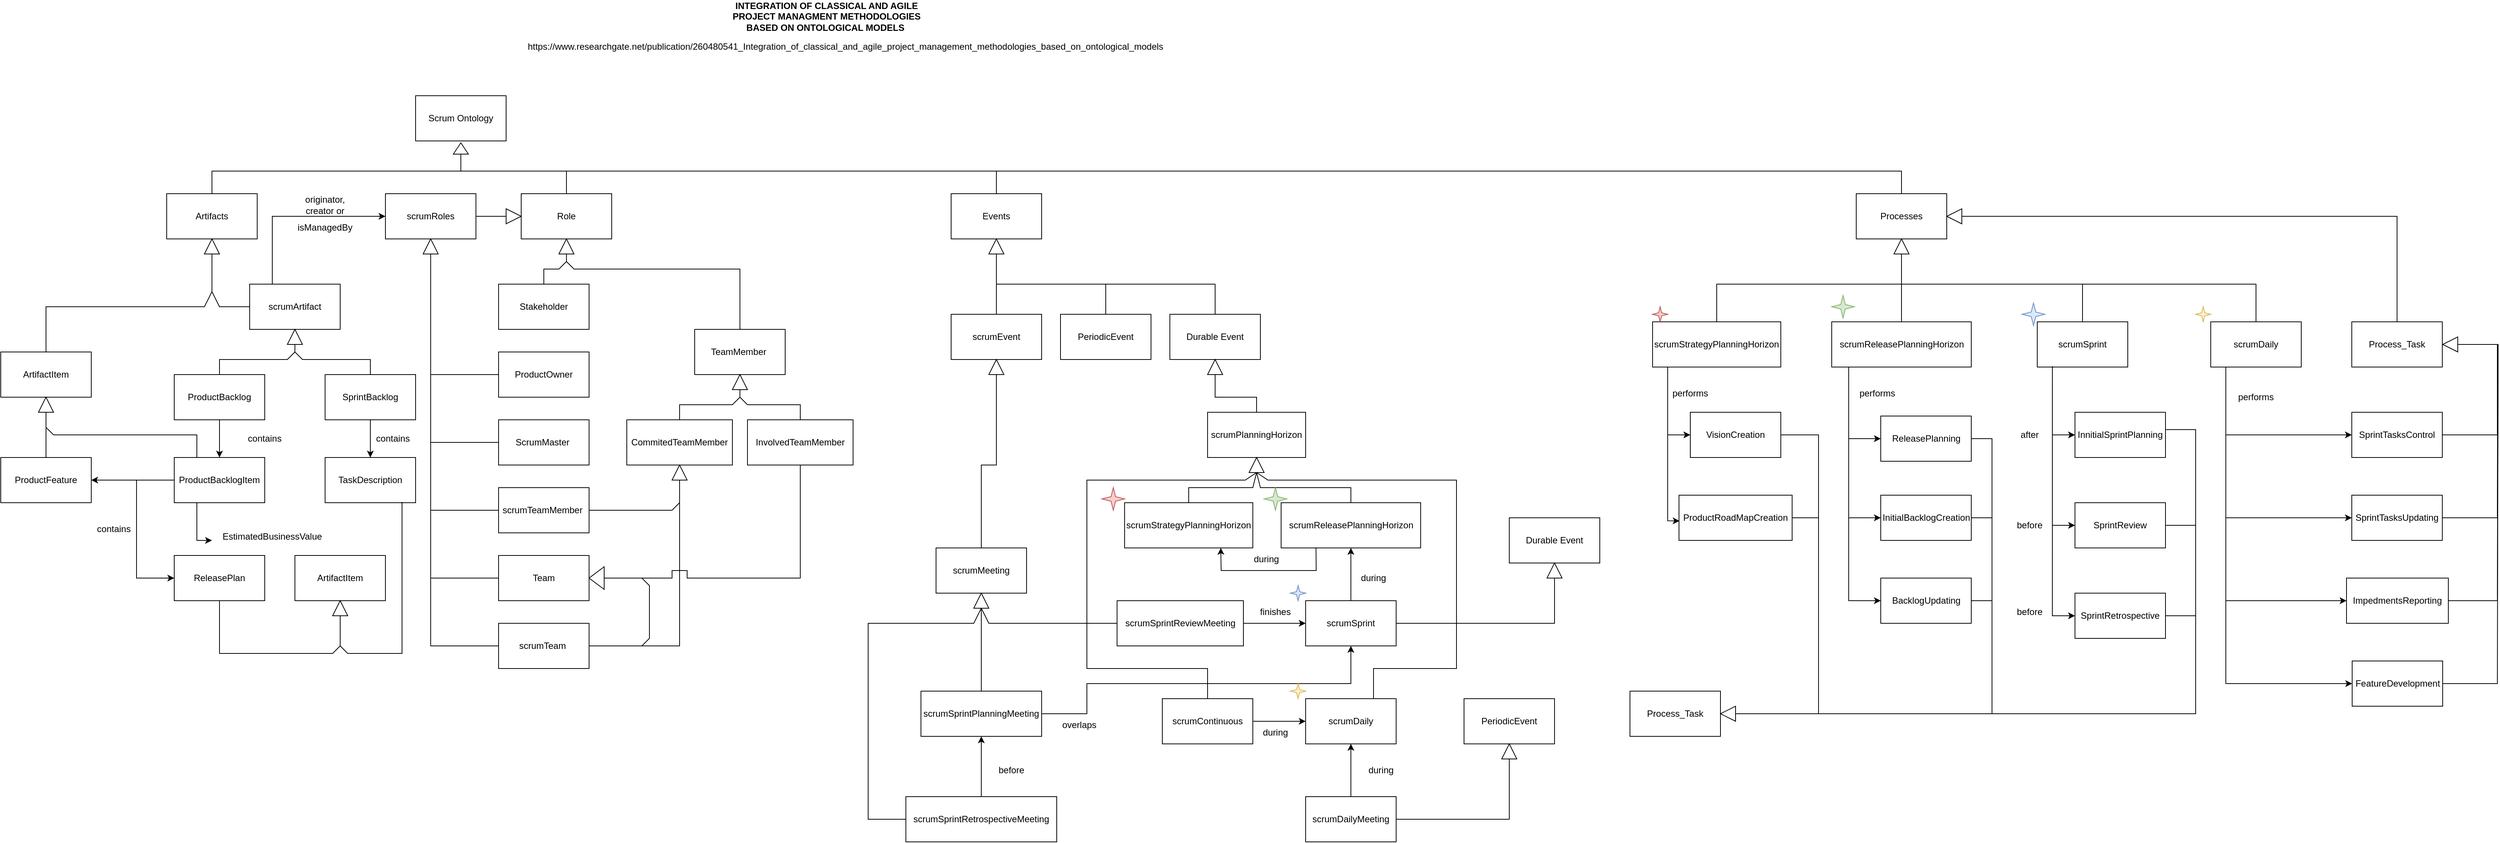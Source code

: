 <mxfile version="20.0.3" type="device"><diagram id="-vjm_-ptaBjn2m_u3rOh" name="Page-1"><mxGraphModel dx="2272" dy="839" grid="1" gridSize="10" guides="1" tooltips="1" connect="1" arrows="1" fold="1" page="1" pageScale="1" pageWidth="850" pageHeight="1100" math="0" shadow="0"><root><mxCell id="0"/><mxCell id="1" parent="0"/><mxCell id="bLFQ5dYjjZUMJDfQZdLg-1" value="Scrum Ontology" style="rounded=0;whiteSpace=wrap;html=1;" parent="1" vertex="1"><mxGeometry x="360" y="240" width="120" height="60" as="geometry"/></mxCell><mxCell id="bLFQ5dYjjZUMJDfQZdLg-2" value="Artifacts" style="rounded=0;whiteSpace=wrap;html=1;" parent="1" vertex="1"><mxGeometry x="30" y="370" width="120" height="60" as="geometry"/></mxCell><mxCell id="bLFQ5dYjjZUMJDfQZdLg-3" value="scrumRoles" style="rounded=0;whiteSpace=wrap;html=1;" parent="1" vertex="1"><mxGeometry x="320" y="370" width="120" height="60" as="geometry"/></mxCell><mxCell id="bLFQ5dYjjZUMJDfQZdLg-4" value="Events" style="rounded=0;whiteSpace=wrap;html=1;" parent="1" vertex="1"><mxGeometry x="1070" y="370" width="120" height="60" as="geometry"/></mxCell><mxCell id="bLFQ5dYjjZUMJDfQZdLg-5" value="Processes" style="rounded=0;whiteSpace=wrap;html=1;" parent="1" vertex="1"><mxGeometry x="2270" y="370" width="120" height="60" as="geometry"/></mxCell><mxCell id="bLFQ5dYjjZUMJDfQZdLg-7" value="" style="triangle;whiteSpace=wrap;html=1;rotation=-90;" parent="1" vertex="1"><mxGeometry x="412.5" y="300" width="15" height="20" as="geometry"/></mxCell><mxCell id="bLFQ5dYjjZUMJDfQZdLg-8" value="" style="endArrow=none;html=1;rounded=0;entryX=0;entryY=0.5;entryDx=0;entryDy=0;exitX=0.5;exitY=0;exitDx=0;exitDy=0;" parent="1" source="bLFQ5dYjjZUMJDfQZdLg-2" target="bLFQ5dYjjZUMJDfQZdLg-7" edge="1"><mxGeometry width="50" height="50" relative="1" as="geometry"><mxPoint x="300" y="370" as="sourcePoint"/><mxPoint x="350" y="320" as="targetPoint"/><Array as="points"><mxPoint x="90" y="340"/><mxPoint x="420" y="340"/></Array></mxGeometry></mxCell><mxCell id="bLFQ5dYjjZUMJDfQZdLg-10" value="" style="endArrow=none;html=1;rounded=0;entryX=0;entryY=0.5;entryDx=0;entryDy=0;exitX=0.5;exitY=0;exitDx=0;exitDy=0;" parent="1" source="bLFQ5dYjjZUMJDfQZdLg-4" target="bLFQ5dYjjZUMJDfQZdLg-7" edge="1"><mxGeometry width="50" height="50" relative="1" as="geometry"><mxPoint x="440" y="360" as="sourcePoint"/><mxPoint x="490" y="310" as="targetPoint"/><Array as="points"><mxPoint x="1130" y="340"/><mxPoint x="420" y="340"/></Array></mxGeometry></mxCell><mxCell id="bLFQ5dYjjZUMJDfQZdLg-11" value="" style="endArrow=none;html=1;rounded=0;entryX=0;entryY=0.5;entryDx=0;entryDy=0;exitX=0.5;exitY=0;exitDx=0;exitDy=0;" parent="1" source="bLFQ5dYjjZUMJDfQZdLg-5" target="bLFQ5dYjjZUMJDfQZdLg-7" edge="1"><mxGeometry width="50" height="50" relative="1" as="geometry"><mxPoint x="440" y="360" as="sourcePoint"/><mxPoint x="490" y="310" as="targetPoint"/><Array as="points"><mxPoint x="2330" y="340"/><mxPoint x="420" y="340"/></Array></mxGeometry></mxCell><mxCell id="bLFQ5dYjjZUMJDfQZdLg-12" value="scrumArtifact" style="rounded=0;whiteSpace=wrap;html=1;" parent="1" vertex="1"><mxGeometry x="140" y="490" width="120" height="60" as="geometry"/></mxCell><mxCell id="bLFQ5dYjjZUMJDfQZdLg-13" value="&lt;span class=&quot;ff7 ws9&quot;&gt;ProductBacklog&lt;/span&gt;" style="rounded=0;whiteSpace=wrap;html=1;" parent="1" vertex="1"><mxGeometry x="40" y="610" width="120" height="60" as="geometry"/></mxCell><mxCell id="bLFQ5dYjjZUMJDfQZdLg-14" value="SprintBacklog&lt;span class=&quot;ff2 lse ws2&quot;&gt;&lt;/span&gt;" style="rounded=0;whiteSpace=wrap;html=1;" parent="1" vertex="1"><mxGeometry x="240" y="610" width="120" height="60" as="geometry"/></mxCell><mxCell id="bLFQ5dYjjZUMJDfQZdLg-15" value="ProductBacklogItem&lt;span class=&quot;ff2 ls8 ws2&quot;&gt;&lt;/span&gt;" style="rounded=0;whiteSpace=wrap;html=1;" parent="1" vertex="1"><mxGeometry x="40" y="720" width="120" height="60" as="geometry"/></mxCell><mxCell id="bLFQ5dYjjZUMJDfQZdLg-16" value="&lt;span class=&quot;ff7 ws9&quot;&gt;ProductFeature&lt;/span&gt;&lt;span class=&quot;ls7&quot;&gt;&lt;/span&gt;" style="rounded=0;whiteSpace=wrap;html=1;" parent="1" vertex="1"><mxGeometry x="-190" y="720" width="120" height="60" as="geometry"/></mxCell><mxCell id="bLFQ5dYjjZUMJDfQZdLg-17" value="" style="endArrow=classic;html=1;rounded=0;exitX=0;exitY=0.5;exitDx=0;exitDy=0;entryX=1;entryY=0.5;entryDx=0;entryDy=0;" parent="1" source="bLFQ5dYjjZUMJDfQZdLg-15" target="bLFQ5dYjjZUMJDfQZdLg-16" edge="1"><mxGeometry width="50" height="50" relative="1" as="geometry"><mxPoint x="-10" y="650" as="sourcePoint"/><mxPoint x="40" y="600" as="targetPoint"/></mxGeometry></mxCell><mxCell id="dLwfsLU-JQgIKBtejf_8-1" value="&lt;span class=&quot;ff7 ls2 ws9&quot;&gt;EstimatedBusinessValue&lt;/span&gt;" style="text;html=1;strokeColor=none;fillColor=none;align=center;verticalAlign=middle;whiteSpace=wrap;rounded=0;" parent="1" vertex="1"><mxGeometry x="140" y="810" width="60" height="30" as="geometry"/></mxCell><mxCell id="dLwfsLU-JQgIKBtejf_8-2" value="" style="endArrow=classic;html=1;rounded=0;exitX=0.25;exitY=1;exitDx=0;exitDy=0;" parent="1" source="bLFQ5dYjjZUMJDfQZdLg-15" edge="1"><mxGeometry width="50" height="50" relative="1" as="geometry"><mxPoint x="-50" y="660" as="sourcePoint"/><mxPoint x="90" y="830" as="targetPoint"/><Array as="points"><mxPoint x="70" y="830"/></Array></mxGeometry></mxCell><mxCell id="dLwfsLU-JQgIKBtejf_8-3" value="&lt;span class=&quot;ls2 ws2&quot;&gt;ReleasePlan&lt;/span&gt;" style="rounded=0;whiteSpace=wrap;html=1;" parent="1" vertex="1"><mxGeometry x="40" y="850" width="120" height="60" as="geometry"/></mxCell><mxCell id="dLwfsLU-JQgIKBtejf_8-4" value="" style="endArrow=classic;html=1;rounded=0;entryX=0;entryY=0.5;entryDx=0;entryDy=0;exitX=0;exitY=0.5;exitDx=0;exitDy=0;" parent="1" source="bLFQ5dYjjZUMJDfQZdLg-15" target="dLwfsLU-JQgIKBtejf_8-3" edge="1"><mxGeometry width="50" height="50" relative="1" as="geometry"><mxPoint x="20" y="680" as="sourcePoint"/><mxPoint x="70" y="630" as="targetPoint"/><Array as="points"><mxPoint x="20" y="750"/><mxPoint x="-10" y="750"/><mxPoint x="-10" y="780"/><mxPoint x="-10" y="810"/><mxPoint x="-10" y="880"/></Array></mxGeometry></mxCell><mxCell id="dLwfsLU-JQgIKBtejf_8-5" value="contains" style="text;html=1;strokeColor=none;fillColor=none;align=center;verticalAlign=middle;whiteSpace=wrap;rounded=0;" parent="1" vertex="1"><mxGeometry x="-70" y="800" width="60" height="30" as="geometry"/></mxCell><mxCell id="dLwfsLU-JQgIKBtejf_8-6" value="&lt;span class=&quot;ff7 ws9&quot;&gt;TaskDescription&lt;/span&gt;" style="rounded=0;whiteSpace=wrap;html=1;" parent="1" vertex="1"><mxGeometry x="240" y="720" width="120" height="60" as="geometry"/></mxCell><mxCell id="dLwfsLU-JQgIKBtejf_8-7" value="" style="endArrow=classic;html=1;rounded=0;entryX=0.5;entryY=0;entryDx=0;entryDy=0;exitX=0.5;exitY=1;exitDx=0;exitDy=0;" parent="1" source="bLFQ5dYjjZUMJDfQZdLg-14" target="dLwfsLU-JQgIKBtejf_8-6" edge="1"><mxGeometry width="50" height="50" relative="1" as="geometry"><mxPoint x="20" y="690" as="sourcePoint"/><mxPoint x="70" y="640" as="targetPoint"/></mxGeometry></mxCell><mxCell id="dLwfsLU-JQgIKBtejf_8-8" value="contains" style="text;html=1;strokeColor=none;fillColor=none;align=center;verticalAlign=middle;whiteSpace=wrap;rounded=0;" parent="1" vertex="1"><mxGeometry x="300" y="680" width="60" height="30" as="geometry"/></mxCell><mxCell id="dLwfsLU-JQgIKBtejf_8-9" value="" style="endArrow=classic;html=1;rounded=0;entryX=0;entryY=0.5;entryDx=0;entryDy=0;exitX=0.25;exitY=0;exitDx=0;exitDy=0;" parent="1" source="bLFQ5dYjjZUMJDfQZdLg-12" target="bLFQ5dYjjZUMJDfQZdLg-3" edge="1"><mxGeometry width="50" height="50" relative="1" as="geometry"><mxPoint x="170" y="620" as="sourcePoint"/><mxPoint x="220" y="570" as="targetPoint"/><Array as="points"><mxPoint x="170" y="400"/></Array></mxGeometry></mxCell><mxCell id="dLwfsLU-JQgIKBtejf_8-10" value="originator, creator or" style="text;html=1;strokeColor=none;fillColor=none;align=center;verticalAlign=middle;whiteSpace=wrap;rounded=0;" parent="1" vertex="1"><mxGeometry x="210" y="370" width="60" height="30" as="geometry"/></mxCell><mxCell id="dLwfsLU-JQgIKBtejf_8-11" value="isManagedBy" style="text;html=1;strokeColor=none;fillColor=none;align=center;verticalAlign=middle;whiteSpace=wrap;rounded=0;" parent="1" vertex="1"><mxGeometry x="210" y="400" width="60" height="30" as="geometry"/></mxCell><mxCell id="dLwfsLU-JQgIKBtejf_8-13" value="" style="triangle;whiteSpace=wrap;html=1;rotation=-90;" parent="1" vertex="1"><mxGeometry x="80" y="430" width="20" height="20" as="geometry"/></mxCell><mxCell id="dLwfsLU-JQgIKBtejf_8-14" value="" style="endArrow=none;html=1;rounded=0;entryX=0;entryY=0.5;entryDx=0;entryDy=0;exitX=0;exitY=0.5;exitDx=0;exitDy=0;" parent="1" source="bLFQ5dYjjZUMJDfQZdLg-12" target="dLwfsLU-JQgIKBtejf_8-13" edge="1"><mxGeometry width="50" height="50" relative="1" as="geometry"><mxPoint x="170" y="620" as="sourcePoint"/><mxPoint x="220" y="570" as="targetPoint"/><Array as="points"><mxPoint x="100" y="520"/><mxPoint x="90" y="500"/></Array></mxGeometry></mxCell><mxCell id="dLwfsLU-JQgIKBtejf_8-15" value="" style="triangle;whiteSpace=wrap;html=1;rotation=-90;" parent="1" vertex="1"><mxGeometry x="190" y="550" width="20" height="20" as="geometry"/></mxCell><mxCell id="dLwfsLU-JQgIKBtejf_8-19" value="" style="endArrow=none;html=1;rounded=0;entryX=0;entryY=0.5;entryDx=0;entryDy=0;exitX=0.5;exitY=0;exitDx=0;exitDy=0;" parent="1" source="bLFQ5dYjjZUMJDfQZdLg-13" target="dLwfsLU-JQgIKBtejf_8-15" edge="1"><mxGeometry width="50" height="50" relative="1" as="geometry"><mxPoint x="170" y="620" as="sourcePoint"/><mxPoint x="220" y="570" as="targetPoint"/><Array as="points"><mxPoint x="100" y="590"/><mxPoint x="190" y="590"/><mxPoint x="200" y="580"/></Array></mxGeometry></mxCell><mxCell id="dLwfsLU-JQgIKBtejf_8-20" value="" style="endArrow=none;html=1;rounded=0;entryX=0;entryY=0.5;entryDx=0;entryDy=0;exitX=0.5;exitY=0;exitDx=0;exitDy=0;" parent="1" source="bLFQ5dYjjZUMJDfQZdLg-14" target="dLwfsLU-JQgIKBtejf_8-15" edge="1"><mxGeometry width="50" height="50" relative="1" as="geometry"><mxPoint x="170" y="620" as="sourcePoint"/><mxPoint x="220" y="570" as="targetPoint"/><Array as="points"><mxPoint x="300" y="590"/><mxPoint x="210" y="590"/><mxPoint x="200" y="580"/></Array></mxGeometry></mxCell><mxCell id="dLwfsLU-JQgIKBtejf_8-21" value="contains" style="text;html=1;strokeColor=none;fillColor=none;align=center;verticalAlign=middle;whiteSpace=wrap;rounded=0;" parent="1" vertex="1"><mxGeometry x="130" y="680" width="60" height="30" as="geometry"/></mxCell><mxCell id="dLwfsLU-JQgIKBtejf_8-22" value="" style="endArrow=classic;html=1;rounded=0;exitX=0.5;exitY=1;exitDx=0;exitDy=0;entryX=0.5;entryY=0;entryDx=0;entryDy=0;" parent="1" source="bLFQ5dYjjZUMJDfQZdLg-13" target="bLFQ5dYjjZUMJDfQZdLg-15" edge="1"><mxGeometry width="50" height="50" relative="1" as="geometry"><mxPoint x="170" y="750" as="sourcePoint"/><mxPoint x="220" y="700" as="targetPoint"/></mxGeometry></mxCell><mxCell id="dLwfsLU-JQgIKBtejf_8-23" value="&lt;span class=&quot;ff7 ws9&quot;&gt;S&lt;span class=&quot;_ _1&quot;&gt;&lt;/span&gt;takeholder&lt;/span&gt;&lt;span class=&quot;ls7&quot;&gt;&lt;/span&gt;" style="rounded=0;whiteSpace=wrap;html=1;" parent="1" vertex="1"><mxGeometry x="470" y="490" width="120" height="60" as="geometry"/></mxCell><mxCell id="dLwfsLU-JQgIKBtejf_8-24" value="ProductOwner" style="rounded=0;whiteSpace=wrap;html=1;" parent="1" vertex="1"><mxGeometry x="470" y="580" width="120" height="60" as="geometry"/></mxCell><mxCell id="dLwfsLU-JQgIKBtejf_8-25" value="ScrumMaster&amp;nbsp;" style="rounded=0;whiteSpace=wrap;html=1;" parent="1" vertex="1"><mxGeometry x="470" y="670" width="120" height="60" as="geometry"/></mxCell><mxCell id="dLwfsLU-JQgIKBtejf_8-26" value="scrumTeamMember&amp;nbsp;" style="rounded=0;whiteSpace=wrap;html=1;" parent="1" vertex="1"><mxGeometry x="470" y="760" width="120" height="60" as="geometry"/></mxCell><mxCell id="dLwfsLU-JQgIKBtejf_8-27" value="Team" style="rounded=0;whiteSpace=wrap;html=1;" parent="1" vertex="1"><mxGeometry x="470" y="850" width="120" height="60" as="geometry"/></mxCell><mxCell id="dLwfsLU-JQgIKBtejf_8-28" value="" style="triangle;whiteSpace=wrap;html=1;rotation=-90;" parent="1" vertex="1"><mxGeometry x="370" y="430" width="20" height="20" as="geometry"/></mxCell><mxCell id="dLwfsLU-JQgIKBtejf_8-30" value="" style="endArrow=none;html=1;rounded=0;entryX=0;entryY=0.5;entryDx=0;entryDy=0;exitX=0;exitY=0.5;exitDx=0;exitDy=0;" parent="1" source="dLwfsLU-JQgIKBtejf_8-24" target="dLwfsLU-JQgIKBtejf_8-28" edge="1"><mxGeometry width="50" height="50" relative="1" as="geometry"><mxPoint x="290" y="670" as="sourcePoint"/><mxPoint x="340" y="620" as="targetPoint"/><Array as="points"><mxPoint x="380" y="610"/></Array></mxGeometry></mxCell><mxCell id="dLwfsLU-JQgIKBtejf_8-31" value="" style="endArrow=none;html=1;rounded=0;exitX=0;exitY=0.5;exitDx=0;exitDy=0;" parent="1" source="dLwfsLU-JQgIKBtejf_8-25" edge="1"><mxGeometry width="50" height="50" relative="1" as="geometry"><mxPoint x="290" y="670" as="sourcePoint"/><mxPoint x="380" y="450" as="targetPoint"/><Array as="points"><mxPoint x="380" y="700"/></Array></mxGeometry></mxCell><mxCell id="dLwfsLU-JQgIKBtejf_8-32" value="" style="endArrow=none;html=1;rounded=0;entryX=0;entryY=0.5;entryDx=0;entryDy=0;exitX=0;exitY=0.5;exitDx=0;exitDy=0;" parent="1" source="dLwfsLU-JQgIKBtejf_8-26" target="dLwfsLU-JQgIKBtejf_8-28" edge="1"><mxGeometry width="50" height="50" relative="1" as="geometry"><mxPoint x="400" y="670" as="sourcePoint"/><mxPoint x="400" y="520" as="targetPoint"/><Array as="points"><mxPoint x="380" y="790"/></Array></mxGeometry></mxCell><mxCell id="dLwfsLU-JQgIKBtejf_8-34" value="Role" style="rounded=0;whiteSpace=wrap;html=1;" parent="1" vertex="1"><mxGeometry x="500" y="370" width="120" height="60" as="geometry"/></mxCell><mxCell id="dLwfsLU-JQgIKBtejf_8-35" value="" style="triangle;whiteSpace=wrap;html=1;rotation=0;" parent="1" vertex="1"><mxGeometry x="480" y="390" width="20" height="20" as="geometry"/></mxCell><mxCell id="dLwfsLU-JQgIKBtejf_8-36" value="" style="endArrow=none;html=1;rounded=0;entryX=0;entryY=0.5;entryDx=0;entryDy=0;exitX=1;exitY=0.5;exitDx=0;exitDy=0;" parent="1" source="bLFQ5dYjjZUMJDfQZdLg-3" target="dLwfsLU-JQgIKBtejf_8-35" edge="1"><mxGeometry width="50" height="50" relative="1" as="geometry"><mxPoint x="410" y="450" as="sourcePoint"/><mxPoint x="460" y="400" as="targetPoint"/></mxGeometry></mxCell><mxCell id="dLwfsLU-JQgIKBtejf_8-37" value="" style="endArrow=none;html=1;rounded=0;entryX=0;entryY=0.5;entryDx=0;entryDy=0;exitX=0.5;exitY=0;exitDx=0;exitDy=0;" parent="1" source="dLwfsLU-JQgIKBtejf_8-34" target="bLFQ5dYjjZUMJDfQZdLg-7" edge="1"><mxGeometry width="50" height="50" relative="1" as="geometry"><mxPoint x="490" y="370" as="sourcePoint"/><mxPoint x="540" y="320" as="targetPoint"/><Array as="points"><mxPoint x="560" y="340"/><mxPoint x="420" y="340"/></Array></mxGeometry></mxCell><mxCell id="dLwfsLU-JQgIKBtejf_8-38" value="" style="triangle;whiteSpace=wrap;html=1;rotation=-90;" parent="1" vertex="1"><mxGeometry x="550" y="430" width="20" height="20" as="geometry"/></mxCell><mxCell id="dLwfsLU-JQgIKBtejf_8-40" value="" style="endArrow=none;html=1;rounded=0;entryX=0;entryY=0.5;entryDx=0;entryDy=0;exitX=0.5;exitY=0;exitDx=0;exitDy=0;" parent="1" source="dLwfsLU-JQgIKBtejf_8-23" target="dLwfsLU-JQgIKBtejf_8-38" edge="1"><mxGeometry width="50" height="50" relative="1" as="geometry"><mxPoint x="410" y="640" as="sourcePoint"/><mxPoint x="560" y="460" as="targetPoint"/><Array as="points"><mxPoint x="530" y="470"/><mxPoint x="550" y="470"/><mxPoint x="560" y="460"/></Array></mxGeometry></mxCell><mxCell id="dLwfsLU-JQgIKBtejf_8-41" value="" style="endArrow=none;html=1;rounded=0;exitX=0;exitY=0.5;exitDx=0;exitDy=0;entryX=0;entryY=0.5;entryDx=0;entryDy=0;" parent="1" source="dLwfsLU-JQgIKBtejf_8-27" target="dLwfsLU-JQgIKBtejf_8-28" edge="1"><mxGeometry width="50" height="50" relative="1" as="geometry"><mxPoint x="420" y="660" as="sourcePoint"/><mxPoint x="470" y="610" as="targetPoint"/><Array as="points"><mxPoint x="380" y="880"/></Array></mxGeometry></mxCell><mxCell id="dLwfsLU-JQgIKBtejf_8-42" value="CommitedTeamMember" style="rounded=0;whiteSpace=wrap;html=1;" parent="1" vertex="1"><mxGeometry x="640" y="670" width="140" height="60" as="geometry"/></mxCell><mxCell id="dLwfsLU-JQgIKBtejf_8-43" value="InvolvedTeamMember" style="rounded=0;whiteSpace=wrap;html=1;" parent="1" vertex="1"><mxGeometry x="800" y="670" width="140" height="60" as="geometry"/></mxCell><mxCell id="dLwfsLU-JQgIKBtejf_8-44" value="TeamMember&amp;nbsp;" style="rounded=0;whiteSpace=wrap;html=1;" parent="1" vertex="1"><mxGeometry x="730" y="550" width="120" height="60" as="geometry"/></mxCell><mxCell id="dLwfsLU-JQgIKBtejf_8-45" value="" style="endArrow=none;html=1;rounded=0;entryX=0;entryY=0.5;entryDx=0;entryDy=0;exitX=0.5;exitY=0;exitDx=0;exitDy=0;" parent="1" source="dLwfsLU-JQgIKBtejf_8-42" target="dLwfsLU-JQgIKBtejf_8-46" edge="1"><mxGeometry width="50" height="50" relative="1" as="geometry"><mxPoint x="685" y="660" as="sourcePoint"/><mxPoint x="780" y="640" as="targetPoint"/><Array as="points"><mxPoint x="710" y="650"/><mxPoint x="780" y="650"/><mxPoint x="790" y="640"/></Array></mxGeometry></mxCell><mxCell id="dLwfsLU-JQgIKBtejf_8-46" value="" style="triangle;whiteSpace=wrap;html=1;rotation=-90;" parent="1" vertex="1"><mxGeometry x="780" y="610" width="20" height="20" as="geometry"/></mxCell><mxCell id="dLwfsLU-JQgIKBtejf_8-47" value="" style="endArrow=none;html=1;rounded=0;exitX=0.5;exitY=0;exitDx=0;exitDy=0;entryX=0;entryY=0.5;entryDx=0;entryDy=0;" parent="1" source="dLwfsLU-JQgIKBtejf_8-43" target="dLwfsLU-JQgIKBtejf_8-46" edge="1"><mxGeometry width="50" height="50" relative="1" as="geometry"><mxPoint x="470" y="660" as="sourcePoint"/><mxPoint x="520" y="610" as="targetPoint"/><Array as="points"><mxPoint x="870" y="650"/><mxPoint x="800" y="650"/><mxPoint x="790" y="640"/></Array></mxGeometry></mxCell><mxCell id="dLwfsLU-JQgIKBtejf_8-49" value="" style="endArrow=none;html=1;rounded=0;entryX=0;entryY=0.5;entryDx=0;entryDy=0;exitX=0.5;exitY=0;exitDx=0;exitDy=0;" parent="1" source="dLwfsLU-JQgIKBtejf_8-44" target="dLwfsLU-JQgIKBtejf_8-38" edge="1"><mxGeometry width="50" height="50" relative="1" as="geometry"><mxPoint x="470" y="660" as="sourcePoint"/><mxPoint x="520" y="610" as="targetPoint"/><Array as="points"><mxPoint x="790" y="470"/><mxPoint x="570" y="470"/><mxPoint x="560" y="460"/></Array></mxGeometry></mxCell><mxCell id="dLwfsLU-JQgIKBtejf_8-50" value="scrumTeam&amp;nbsp;" style="rounded=0;whiteSpace=wrap;html=1;" parent="1" vertex="1"><mxGeometry x="470" y="940" width="120" height="60" as="geometry"/></mxCell><mxCell id="dLwfsLU-JQgIKBtejf_8-51" value="" style="endArrow=none;html=1;rounded=0;entryX=0;entryY=0.5;entryDx=0;entryDy=0;exitX=0;exitY=0.5;exitDx=0;exitDy=0;" parent="1" source="dLwfsLU-JQgIKBtejf_8-50" target="dLwfsLU-JQgIKBtejf_8-28" edge="1"><mxGeometry width="50" height="50" relative="1" as="geometry"><mxPoint x="430" y="960" as="sourcePoint"/><mxPoint x="430" y="540" as="targetPoint"/><Array as="points"><mxPoint x="380" y="970"/></Array></mxGeometry></mxCell><mxCell id="dLwfsLU-JQgIKBtejf_8-52" value="" style="triangle;whiteSpace=wrap;html=1;rotation=-180;" parent="1" vertex="1"><mxGeometry x="590" y="865" width="20" height="30" as="geometry"/></mxCell><mxCell id="dLwfsLU-JQgIKBtejf_8-53" value="" style="endArrow=none;html=1;rounded=0;entryX=0;entryY=0.5;entryDx=0;entryDy=0;exitX=1;exitY=0.5;exitDx=0;exitDy=0;" parent="1" source="dLwfsLU-JQgIKBtejf_8-50" target="dLwfsLU-JQgIKBtejf_8-52" edge="1"><mxGeometry width="50" height="50" relative="1" as="geometry"><mxPoint x="630" y="820" as="sourcePoint"/><mxPoint x="680" y="770" as="targetPoint"/><Array as="points"><mxPoint x="660" y="970"/><mxPoint x="670" y="960"/><mxPoint x="670" y="890"/><mxPoint x="660" y="880"/></Array></mxGeometry></mxCell><mxCell id="dLwfsLU-JQgIKBtejf_8-56" value="" style="triangle;whiteSpace=wrap;html=1;rotation=-90;" parent="1" vertex="1"><mxGeometry x="700" y="730" width="20" height="20" as="geometry"/></mxCell><mxCell id="dLwfsLU-JQgIKBtejf_8-57" value="" style="endArrow=none;html=1;rounded=0;exitX=1;exitY=0.5;exitDx=0;exitDy=0;entryX=0;entryY=0.5;entryDx=0;entryDy=0;" parent="1" source="dLwfsLU-JQgIKBtejf_8-26" target="dLwfsLU-JQgIKBtejf_8-56" edge="1"><mxGeometry width="50" height="50" relative="1" as="geometry"><mxPoint x="650" y="750" as="sourcePoint"/><mxPoint x="870" y="780" as="targetPoint"/><Array as="points"><mxPoint x="700" y="790"/><mxPoint x="710" y="780"/></Array></mxGeometry></mxCell><mxCell id="dLwfsLU-JQgIKBtejf_8-59" value="https://www.researchgate.net/publication/260480541_Integration_of_classical_and_agile_project_management_methodologies_based_on_ontological_models" style="text;html=1;strokeColor=none;fillColor=none;align=center;verticalAlign=middle;whiteSpace=wrap;rounded=0;" parent="1" vertex="1"><mxGeometry x="900" y="160" width="60" height="30" as="geometry"/></mxCell><mxCell id="dLwfsLU-JQgIKBtejf_8-60" value="&lt;div class=&quot;t m0 x0 h1 y0 ff1 fs0 fc0 sc0 ls2 ws2&quot;&gt;&lt;b&gt;INTEGRA&lt;span class=&quot;_ _0&quot;&gt;&lt;/span&gt;TION OF CLASSICAL&lt;span class=&quot;_ _0&quot;&gt;&lt;/span&gt; AND &lt;span class=&quot;_ _0&quot;&gt;&lt;/span&gt;AGILE &lt;/b&gt;&lt;/div&gt;&lt;div class=&quot;t m0 x0 h1 y1 ff1 fs0 fc0 sc0 ls2 ws2&quot;&gt;&lt;b&gt;PROJECT MANAGMENT METHODOLOGIES &lt;/b&gt;&lt;/div&gt;&lt;div class=&quot;t m0 x0 h1 y2 ff1 fs0 fc0 sc0 ls2 ws2&quot;&gt;&lt;b&gt;BASED ON ONTOLOGICAL MODELS&amp;nbsp;&lt;/b&gt;&lt;/div&gt;" style="text;html=1;strokeColor=none;fillColor=none;align=center;verticalAlign=middle;whiteSpace=wrap;rounded=0;" parent="1" vertex="1"><mxGeometry x="720" y="120" width="370" height="30" as="geometry"/></mxCell><mxCell id="6kPnWBdPDDA-Bw-MrUs8-1" value="scrumEvent" style="rounded=0;whiteSpace=wrap;html=1;" parent="1" vertex="1"><mxGeometry x="1070" y="530" width="120" height="60" as="geometry"/></mxCell><mxCell id="6kPnWBdPDDA-Bw-MrUs8-2" value="PeriodicEvent" style="rounded=0;whiteSpace=wrap;html=1;" parent="1" vertex="1"><mxGeometry x="1215" y="530" width="120" height="60" as="geometry"/></mxCell><mxCell id="6kPnWBdPDDA-Bw-MrUs8-3" value="Durable Event" style="rounded=0;whiteSpace=wrap;html=1;" parent="1" vertex="1"><mxGeometry x="1360" y="530" width="120" height="60" as="geometry"/></mxCell><mxCell id="6kPnWBdPDDA-Bw-MrUs8-4" value="scrumPlanningHorizon" style="rounded=0;whiteSpace=wrap;html=1;" parent="1" vertex="1"><mxGeometry x="1410" y="660" width="130" height="60" as="geometry"/></mxCell><mxCell id="6kPnWBdPDDA-Bw-MrUs8-5" value="scrumStrategyPlanningHorizon" style="rounded=0;whiteSpace=wrap;html=1;" parent="1" vertex="1"><mxGeometry x="1300" y="780" width="170" height="60" as="geometry"/></mxCell><mxCell id="6kPnWBdPDDA-Bw-MrUs8-6" value="scrumReleasePlanningHorizon" style="rounded=0;whiteSpace=wrap;html=1;" parent="1" vertex="1"><mxGeometry x="1507.5" y="780" width="185" height="60" as="geometry"/></mxCell><mxCell id="6kPnWBdPDDA-Bw-MrUs8-7" value="scrumSprint" style="rounded=0;whiteSpace=wrap;html=1;" parent="1" vertex="1"><mxGeometry x="1540" y="910" width="120" height="60" as="geometry"/></mxCell><mxCell id="6kPnWBdPDDA-Bw-MrUs8-8" value="scrumDaily" style="rounded=0;whiteSpace=wrap;html=1;" parent="1" vertex="1"><mxGeometry x="1540" y="1040" width="120" height="60" as="geometry"/></mxCell><mxCell id="6kPnWBdPDDA-Bw-MrUs8-9" value="scrumDailyMeeting" style="rounded=0;whiteSpace=wrap;html=1;" parent="1" vertex="1"><mxGeometry x="1540" y="1170" width="120" height="60" as="geometry"/></mxCell><mxCell id="6kPnWBdPDDA-Bw-MrUs8-10" value="PeriodicEvent" style="rounded=0;whiteSpace=wrap;html=1;" parent="1" vertex="1"><mxGeometry x="1750" y="1040" width="120" height="60" as="geometry"/></mxCell><mxCell id="6kPnWBdPDDA-Bw-MrUs8-11" value="" style="triangle;whiteSpace=wrap;html=1;rotation=-90;" parent="1" vertex="1"><mxGeometry x="1800" y="1100" width="20" height="20" as="geometry"/></mxCell><mxCell id="6kPnWBdPDDA-Bw-MrUs8-14" value="" style="endArrow=none;html=1;rounded=0;exitX=1;exitY=0.5;exitDx=0;exitDy=0;entryX=0;entryY=0.5;entryDx=0;entryDy=0;" parent="1" source="6kPnWBdPDDA-Bw-MrUs8-9" target="6kPnWBdPDDA-Bw-MrUs8-11" edge="1"><mxGeometry width="50" height="50" relative="1" as="geometry"><mxPoint x="1590" y="1140" as="sourcePoint"/><mxPoint x="1640" y="1090" as="targetPoint"/><Array as="points"><mxPoint x="1810" y="1200"/></Array></mxGeometry></mxCell><mxCell id="6kPnWBdPDDA-Bw-MrUs8-16" value="" style="triangle;whiteSpace=wrap;html=1;rotation=-90;" parent="1" vertex="1"><mxGeometry x="1465" y="720" width="20" height="20" as="geometry"/></mxCell><mxCell id="6kPnWBdPDDA-Bw-MrUs8-17" value="" style="endArrow=none;html=1;rounded=0;entryX=0;entryY=0.5;entryDx=0;entryDy=0;exitX=0.5;exitY=0;exitDx=0;exitDy=0;" parent="1" source="6kPnWBdPDDA-Bw-MrUs8-5" target="6kPnWBdPDDA-Bw-MrUs8-16" edge="1"><mxGeometry width="50" height="50" relative="1" as="geometry"><mxPoint x="1550" y="900" as="sourcePoint"/><mxPoint x="1600" y="850" as="targetPoint"/><Array as="points"><mxPoint x="1385" y="760"/><mxPoint x="1470" y="760"/></Array></mxGeometry></mxCell><mxCell id="6kPnWBdPDDA-Bw-MrUs8-18" value="" style="endArrow=none;html=1;rounded=0;entryX=0;entryY=0.5;entryDx=0;entryDy=0;exitX=0.5;exitY=0;exitDx=0;exitDy=0;" parent="1" source="6kPnWBdPDDA-Bw-MrUs8-6" target="6kPnWBdPDDA-Bw-MrUs8-16" edge="1"><mxGeometry width="50" height="50" relative="1" as="geometry"><mxPoint x="1550" y="900" as="sourcePoint"/><mxPoint x="1600" y="850" as="targetPoint"/><Array as="points"><mxPoint x="1600" y="760"/><mxPoint x="1480" y="760"/></Array></mxGeometry></mxCell><mxCell id="6kPnWBdPDDA-Bw-MrUs8-19" value="" style="triangle;whiteSpace=wrap;html=1;rotation=-90;" parent="1" vertex="1"><mxGeometry x="1120" y="430" width="20" height="20" as="geometry"/></mxCell><mxCell id="6kPnWBdPDDA-Bw-MrUs8-20" value="" style="endArrow=none;html=1;rounded=0;entryX=0;entryY=0.5;entryDx=0;entryDy=0;exitX=0.5;exitY=0;exitDx=0;exitDy=0;" parent="1" source="6kPnWBdPDDA-Bw-MrUs8-1" target="6kPnWBdPDDA-Bw-MrUs8-19" edge="1"><mxGeometry width="50" height="50" relative="1" as="geometry"><mxPoint x="1310" y="610" as="sourcePoint"/><mxPoint x="1360" y="560" as="targetPoint"/></mxGeometry></mxCell><mxCell id="6kPnWBdPDDA-Bw-MrUs8-21" value="" style="endArrow=none;html=1;rounded=0;entryX=0;entryY=0.5;entryDx=0;entryDy=0;exitX=0.5;exitY=0;exitDx=0;exitDy=0;" parent="1" source="6kPnWBdPDDA-Bw-MrUs8-2" target="6kPnWBdPDDA-Bw-MrUs8-19" edge="1"><mxGeometry width="50" height="50" relative="1" as="geometry"><mxPoint x="1310" y="610" as="sourcePoint"/><mxPoint x="1360" y="560" as="targetPoint"/><Array as="points"><mxPoint x="1275" y="490"/><mxPoint x="1130" y="490"/></Array></mxGeometry></mxCell><mxCell id="6kPnWBdPDDA-Bw-MrUs8-22" value="" style="endArrow=none;html=1;rounded=0;entryX=0;entryY=0.5;entryDx=0;entryDy=0;exitX=0.5;exitY=0;exitDx=0;exitDy=0;" parent="1" source="6kPnWBdPDDA-Bw-MrUs8-3" target="6kPnWBdPDDA-Bw-MrUs8-19" edge="1"><mxGeometry width="50" height="50" relative="1" as="geometry"><mxPoint x="1310" y="610" as="sourcePoint"/><mxPoint x="1360" y="560" as="targetPoint"/><Array as="points"><mxPoint x="1420" y="490"/><mxPoint x="1130" y="490"/></Array></mxGeometry></mxCell><mxCell id="6kPnWBdPDDA-Bw-MrUs8-23" value="" style="triangle;whiteSpace=wrap;html=1;rotation=-90;" parent="1" vertex="1"><mxGeometry x="1410" y="590" width="20" height="20" as="geometry"/></mxCell><mxCell id="6kPnWBdPDDA-Bw-MrUs8-25" value="" style="endArrow=none;html=1;rounded=0;entryX=0;entryY=0.5;entryDx=0;entryDy=0;exitX=0.5;exitY=0;exitDx=0;exitDy=0;" parent="1" source="6kPnWBdPDDA-Bw-MrUs8-4" target="6kPnWBdPDDA-Bw-MrUs8-23" edge="1"><mxGeometry width="50" height="50" relative="1" as="geometry"><mxPoint x="1460" y="700" as="sourcePoint"/><mxPoint x="1510" y="650" as="targetPoint"/><Array as="points"><mxPoint x="1475" y="640"/><mxPoint x="1420" y="640"/></Array></mxGeometry></mxCell><mxCell id="6kPnWBdPDDA-Bw-MrUs8-26" value="" style="endArrow=classic;html=1;rounded=0;entryX=0.5;entryY=1;entryDx=0;entryDy=0;exitX=0.5;exitY=0;exitDx=0;exitDy=0;" parent="1" source="6kPnWBdPDDA-Bw-MrUs8-7" target="6kPnWBdPDDA-Bw-MrUs8-6" edge="1"><mxGeometry width="50" height="50" relative="1" as="geometry"><mxPoint x="1640" y="930" as="sourcePoint"/><mxPoint x="1690" y="880" as="targetPoint"/></mxGeometry></mxCell><mxCell id="6kPnWBdPDDA-Bw-MrUs8-27" value="" style="endArrow=classic;html=1;rounded=0;entryX=0.75;entryY=1;entryDx=0;entryDy=0;exitX=0.25;exitY=1;exitDx=0;exitDy=0;" parent="1" source="6kPnWBdPDDA-Bw-MrUs8-6" target="6kPnWBdPDDA-Bw-MrUs8-5" edge="1"><mxGeometry width="50" height="50" relative="1" as="geometry"><mxPoint x="1640" y="930" as="sourcePoint"/><mxPoint x="1690" y="880" as="targetPoint"/><Array as="points"><mxPoint x="1554" y="870"/><mxPoint x="1428" y="870"/></Array></mxGeometry></mxCell><mxCell id="6kPnWBdPDDA-Bw-MrUs8-29" value="scrumContinuous" style="rounded=0;whiteSpace=wrap;html=1;" parent="1" vertex="1"><mxGeometry x="1350" y="1040" width="120" height="60" as="geometry"/></mxCell><mxCell id="6kPnWBdPDDA-Bw-MrUs8-30" value="" style="endArrow=classic;html=1;rounded=0;exitX=1;exitY=0.5;exitDx=0;exitDy=0;entryX=0;entryY=0.5;entryDx=0;entryDy=0;" parent="1" source="6kPnWBdPDDA-Bw-MrUs8-29" target="6kPnWBdPDDA-Bw-MrUs8-8" edge="1"><mxGeometry width="50" height="50" relative="1" as="geometry"><mxPoint x="1540" y="1130" as="sourcePoint"/><mxPoint x="1590" y="1080" as="targetPoint"/></mxGeometry></mxCell><mxCell id="6kPnWBdPDDA-Bw-MrUs8-31" value="" style="endArrow=none;html=1;rounded=0;entryX=0;entryY=0.5;entryDx=0;entryDy=0;exitX=0.5;exitY=0;exitDx=0;exitDy=0;" parent="1" source="6kPnWBdPDDA-Bw-MrUs8-29" target="6kPnWBdPDDA-Bw-MrUs8-16" edge="1"><mxGeometry width="50" height="50" relative="1" as="geometry"><mxPoint x="1570" y="990" as="sourcePoint"/><mxPoint x="1620" y="940" as="targetPoint"/><Array as="points"><mxPoint x="1410" y="1000"/><mxPoint x="1250" y="1000"/><mxPoint x="1250" y="750"/><mxPoint x="1460" y="750"/></Array></mxGeometry></mxCell><mxCell id="6kPnWBdPDDA-Bw-MrUs8-32" value="scrumSprintReviewMeeting" style="rounded=0;whiteSpace=wrap;html=1;" parent="1" vertex="1"><mxGeometry x="1290" y="910" width="167.5" height="60" as="geometry"/></mxCell><mxCell id="6kPnWBdPDDA-Bw-MrUs8-33" value="" style="endArrow=classic;html=1;rounded=0;entryX=0;entryY=0.5;entryDx=0;entryDy=0;exitX=1;exitY=0.5;exitDx=0;exitDy=0;" parent="1" source="6kPnWBdPDDA-Bw-MrUs8-32" target="6kPnWBdPDDA-Bw-MrUs8-7" edge="1"><mxGeometry width="50" height="50" relative="1" as="geometry"><mxPoint x="1510" y="900" as="sourcePoint"/><mxPoint x="1560" y="850" as="targetPoint"/></mxGeometry></mxCell><mxCell id="6kPnWBdPDDA-Bw-MrUs8-34" value="scrumMeeting" style="rounded=0;whiteSpace=wrap;html=1;" parent="1" vertex="1"><mxGeometry x="1050" y="840" width="120" height="60" as="geometry"/></mxCell><mxCell id="6kPnWBdPDDA-Bw-MrUs8-35" value="" style="triangle;whiteSpace=wrap;html=1;rotation=-90;" parent="1" vertex="1"><mxGeometry x="1100" y="900" width="20" height="20" as="geometry"/></mxCell><mxCell id="6kPnWBdPDDA-Bw-MrUs8-36" value="" style="endArrow=none;html=1;rounded=0;entryX=0;entryY=0.5;entryDx=0;entryDy=0;exitX=0;exitY=0.5;exitDx=0;exitDy=0;" parent="1" source="6kPnWBdPDDA-Bw-MrUs8-32" target="6kPnWBdPDDA-Bw-MrUs8-35" edge="1"><mxGeometry width="50" height="50" relative="1" as="geometry"><mxPoint x="1410" y="900" as="sourcePoint"/><mxPoint x="1460" y="850" as="targetPoint"/><Array as="points"><mxPoint x="1120" y="940"/></Array></mxGeometry></mxCell><mxCell id="6kPnWBdPDDA-Bw-MrUs8-37" value="scrumSprintPlanningMeeting" style="rounded=0;whiteSpace=wrap;html=1;" parent="1" vertex="1"><mxGeometry x="1030" y="1030" width="160" height="60" as="geometry"/></mxCell><mxCell id="6kPnWBdPDDA-Bw-MrUs8-38" value="" style="endArrow=classic;html=1;rounded=0;exitX=1;exitY=0.5;exitDx=0;exitDy=0;entryX=0.5;entryY=1;entryDx=0;entryDy=0;" parent="1" source="6kPnWBdPDDA-Bw-MrUs8-37" target="6kPnWBdPDDA-Bw-MrUs8-7" edge="1"><mxGeometry width="50" height="50" relative="1" as="geometry"><mxPoint x="1380" y="1010" as="sourcePoint"/><mxPoint x="1430" y="960" as="targetPoint"/><Array as="points"><mxPoint x="1250" y="1060"/><mxPoint x="1250" y="1020"/><mxPoint x="1600" y="1020"/></Array></mxGeometry></mxCell><mxCell id="6kPnWBdPDDA-Bw-MrUs8-39" value="scrumSprintRetrospectiveMeeting" style="rounded=0;whiteSpace=wrap;html=1;" parent="1" vertex="1"><mxGeometry x="1010" y="1170" width="200" height="60" as="geometry"/></mxCell><mxCell id="6kPnWBdPDDA-Bw-MrUs8-40" value="" style="endArrow=classic;html=1;rounded=0;exitX=0.5;exitY=0;exitDx=0;exitDy=0;entryX=0.5;entryY=1;entryDx=0;entryDy=0;" parent="1" source="6kPnWBdPDDA-Bw-MrUs8-39" target="6kPnWBdPDDA-Bw-MrUs8-37" edge="1"><mxGeometry width="50" height="50" relative="1" as="geometry"><mxPoint x="1380" y="1010" as="sourcePoint"/><mxPoint x="1430" y="960" as="targetPoint"/></mxGeometry></mxCell><mxCell id="6kPnWBdPDDA-Bw-MrUs8-41" value="before" style="text;html=1;strokeColor=none;fillColor=none;align=center;verticalAlign=middle;whiteSpace=wrap;rounded=0;" parent="1" vertex="1"><mxGeometry x="1120" y="1120" width="60" height="30" as="geometry"/></mxCell><mxCell id="6kPnWBdPDDA-Bw-MrUs8-42" value="" style="endArrow=none;html=1;rounded=0;exitX=0.5;exitY=0;exitDx=0;exitDy=0;entryX=0;entryY=0.5;entryDx=0;entryDy=0;" parent="1" source="6kPnWBdPDDA-Bw-MrUs8-37" target="6kPnWBdPDDA-Bw-MrUs8-35" edge="1"><mxGeometry width="50" height="50" relative="1" as="geometry"><mxPoint x="1380" y="1010" as="sourcePoint"/><mxPoint x="1430" y="960" as="targetPoint"/></mxGeometry></mxCell><mxCell id="6kPnWBdPDDA-Bw-MrUs8-43" value="" style="endArrow=none;html=1;rounded=0;exitX=0;exitY=0.5;exitDx=0;exitDy=0;entryX=0;entryY=0.5;entryDx=0;entryDy=0;" parent="1" source="6kPnWBdPDDA-Bw-MrUs8-39" target="6kPnWBdPDDA-Bw-MrUs8-35" edge="1"><mxGeometry width="50" height="50" relative="1" as="geometry"><mxPoint x="1380" y="1010" as="sourcePoint"/><mxPoint x="1430" y="960" as="targetPoint"/><Array as="points"><mxPoint x="960" y="1200"/><mxPoint x="960" y="940"/><mxPoint x="1100" y="940"/></Array></mxGeometry></mxCell><mxCell id="6kPnWBdPDDA-Bw-MrUs8-44" value="" style="triangle;whiteSpace=wrap;html=1;rotation=-90;" parent="1" vertex="1"><mxGeometry x="1120" y="590" width="20" height="20" as="geometry"/></mxCell><mxCell id="6kPnWBdPDDA-Bw-MrUs8-45" value="" style="endArrow=none;html=1;rounded=0;entryX=0;entryY=0.5;entryDx=0;entryDy=0;exitX=0.5;exitY=0;exitDx=0;exitDy=0;" parent="1" source="6kPnWBdPDDA-Bw-MrUs8-34" target="6kPnWBdPDDA-Bw-MrUs8-44" edge="1"><mxGeometry width="50" height="50" relative="1" as="geometry"><mxPoint x="1290" y="790" as="sourcePoint"/><mxPoint x="1340" y="740" as="targetPoint"/><Array as="points"><mxPoint x="1110" y="730"/><mxPoint x="1130" y="730"/></Array></mxGeometry></mxCell><mxCell id="6kPnWBdPDDA-Bw-MrUs8-46" value="overlaps" style="text;html=1;strokeColor=none;fillColor=none;align=center;verticalAlign=middle;whiteSpace=wrap;rounded=0;" parent="1" vertex="1"><mxGeometry x="1210" y="1060" width="60" height="30" as="geometry"/></mxCell><mxCell id="6kPnWBdPDDA-Bw-MrUs8-47" value="finishes" style="text;html=1;strokeColor=none;fillColor=none;align=center;verticalAlign=middle;whiteSpace=wrap;rounded=0;" parent="1" vertex="1"><mxGeometry x="1470" y="910" width="60" height="30" as="geometry"/></mxCell><mxCell id="6kPnWBdPDDA-Bw-MrUs8-48" value="during" style="text;html=1;strokeColor=none;fillColor=none;align=center;verticalAlign=middle;whiteSpace=wrap;rounded=0;" parent="1" vertex="1"><mxGeometry x="1457.5" y="840" width="60" height="30" as="geometry"/></mxCell><mxCell id="6kPnWBdPDDA-Bw-MrUs8-49" value="during" style="text;html=1;strokeColor=none;fillColor=none;align=center;verticalAlign=middle;whiteSpace=wrap;rounded=0;" parent="1" vertex="1"><mxGeometry x="1600" y="865" width="60" height="30" as="geometry"/></mxCell><mxCell id="6kPnWBdPDDA-Bw-MrUs8-50" value="during" style="text;html=1;strokeColor=none;fillColor=none;align=center;verticalAlign=middle;whiteSpace=wrap;rounded=0;" parent="1" vertex="1"><mxGeometry x="1470" y="1070" width="60" height="30" as="geometry"/></mxCell><mxCell id="6kPnWBdPDDA-Bw-MrUs8-51" value="during" style="text;html=1;strokeColor=none;fillColor=none;align=center;verticalAlign=middle;whiteSpace=wrap;rounded=0;" parent="1" vertex="1"><mxGeometry x="1610" y="1120" width="60" height="30" as="geometry"/></mxCell><mxCell id="6kPnWBdPDDA-Bw-MrUs8-52" value="" style="endArrow=classic;html=1;rounded=0;exitX=0.5;exitY=0;exitDx=0;exitDy=0;entryX=0.5;entryY=1;entryDx=0;entryDy=0;" parent="1" source="6kPnWBdPDDA-Bw-MrUs8-9" target="6kPnWBdPDDA-Bw-MrUs8-8" edge="1"><mxGeometry width="50" height="50" relative="1" as="geometry"><mxPoint x="1340" y="1040" as="sourcePoint"/><mxPoint x="1390" y="990" as="targetPoint"/></mxGeometry></mxCell><mxCell id="6kPnWBdPDDA-Bw-MrUs8-53" value="" style="endArrow=none;html=1;rounded=0;entryX=0;entryY=0.5;entryDx=0;entryDy=0;exitX=0.75;exitY=0;exitDx=0;exitDy=0;" parent="1" source="6kPnWBdPDDA-Bw-MrUs8-8" target="6kPnWBdPDDA-Bw-MrUs8-16" edge="1"><mxGeometry width="50" height="50" relative="1" as="geometry"><mxPoint x="1740" y="980" as="sourcePoint"/><mxPoint x="1390" y="770" as="targetPoint"/><Array as="points"><mxPoint x="1630" y="1000"/><mxPoint x="1740" y="1000"/><mxPoint x="1740" y="750"/><mxPoint x="1490" y="750"/></Array></mxGeometry></mxCell><mxCell id="6kPnWBdPDDA-Bw-MrUs8-54" value="" style="endArrow=none;html=1;rounded=0;exitX=1;exitY=0.5;exitDx=0;exitDy=0;entryX=0;entryY=0.5;entryDx=0;entryDy=0;" parent="1" source="6kPnWBdPDDA-Bw-MrUs8-7" target="6kPnWBdPDDA-Bw-MrUs8-56" edge="1"><mxGeometry width="50" height="50" relative="1" as="geometry"><mxPoint x="1340" y="880" as="sourcePoint"/><mxPoint x="1870" y="910" as="targetPoint"/><Array as="points"><mxPoint x="1870" y="940"/></Array></mxGeometry></mxCell><mxCell id="6kPnWBdPDDA-Bw-MrUs8-55" value="Durable Event" style="rounded=0;whiteSpace=wrap;html=1;" parent="1" vertex="1"><mxGeometry x="1810" y="800" width="120" height="60" as="geometry"/></mxCell><mxCell id="6kPnWBdPDDA-Bw-MrUs8-56" value="" style="triangle;whiteSpace=wrap;html=1;rotation=-90;" parent="1" vertex="1"><mxGeometry x="1860" y="860" width="20" height="20" as="geometry"/></mxCell><mxCell id="6kPnWBdPDDA-Bw-MrUs8-57" value="scrumStrategyPlanningHorizon" style="rounded=0;whiteSpace=wrap;html=1;" parent="1" vertex="1"><mxGeometry x="2000" y="540" width="170" height="60" as="geometry"/></mxCell><mxCell id="6kPnWBdPDDA-Bw-MrUs8-58" value="scrumReleasePlanningHorizon" style="rounded=0;whiteSpace=wrap;html=1;" parent="1" vertex="1"><mxGeometry x="2237.5" y="540" width="185" height="60" as="geometry"/></mxCell><mxCell id="6kPnWBdPDDA-Bw-MrUs8-59" value="scrumSprint" style="rounded=0;whiteSpace=wrap;html=1;" parent="1" vertex="1"><mxGeometry x="2510" y="540" width="120" height="60" as="geometry"/></mxCell><mxCell id="6kPnWBdPDDA-Bw-MrUs8-60" value="InnitialSprintPlanning" style="rounded=0;whiteSpace=wrap;html=1;" parent="1" vertex="1"><mxGeometry x="2560" y="660" width="120" height="60" as="geometry"/></mxCell><mxCell id="6kPnWBdPDDA-Bw-MrUs8-61" value="SprintReview" style="rounded=0;whiteSpace=wrap;html=1;" parent="1" vertex="1"><mxGeometry x="2560" y="780" width="120" height="60" as="geometry"/></mxCell><mxCell id="6kPnWBdPDDA-Bw-MrUs8-62" value="SprintRetrospective" style="rounded=0;whiteSpace=wrap;html=1;" parent="1" vertex="1"><mxGeometry x="2560" y="900" width="120" height="60" as="geometry"/></mxCell><mxCell id="6kPnWBdPDDA-Bw-MrUs8-63" value="scrumDaily" style="rounded=0;whiteSpace=wrap;html=1;" parent="1" vertex="1"><mxGeometry x="2740" y="540" width="120" height="60" as="geometry"/></mxCell><mxCell id="6kPnWBdPDDA-Bw-MrUs8-64" value="SprintTasksControl" style="rounded=0;whiteSpace=wrap;html=1;" parent="1" vertex="1"><mxGeometry x="2927" y="660" width="120" height="60" as="geometry"/></mxCell><mxCell id="6kPnWBdPDDA-Bw-MrUs8-65" value="&lt;span class=&quot;ls2 ws2&quot;&gt;SprintTasksUpdating&lt;/span&gt;" style="rounded=0;whiteSpace=wrap;html=1;" parent="1" vertex="1"><mxGeometry x="2927" y="770" width="120" height="60" as="geometry"/></mxCell><mxCell id="6kPnWBdPDDA-Bw-MrUs8-66" value="&lt;span class=&quot;ff7 ls2 ws9&quot;&gt;ImpedmentsReporting&lt;/span&gt;&lt;span class=&quot;ls2 ws2&quot;&gt;&lt;/span&gt;" style="rounded=0;whiteSpace=wrap;html=1;" parent="1" vertex="1"><mxGeometry x="2920" y="880" width="135" height="60" as="geometry"/></mxCell><mxCell id="6kPnWBdPDDA-Bw-MrUs8-67" value="&lt;span class=&quot;ls2 ws2&quot;&gt;Featu&lt;span class=&quot;_ _1&quot;&gt;&lt;/span&gt;reDevelopment&lt;/span&gt;" style="rounded=0;whiteSpace=wrap;html=1;" parent="1" vertex="1"><mxGeometry x="2927.5" y="990" width="120" height="60" as="geometry"/></mxCell><mxCell id="6kPnWBdPDDA-Bw-MrUs8-68" value="VisionCreation" style="rounded=0;whiteSpace=wrap;html=1;" parent="1" vertex="1"><mxGeometry x="2050" y="660" width="120" height="60" as="geometry"/></mxCell><mxCell id="6kPnWBdPDDA-Bw-MrUs8-69" value="ProductRoadMapCreation" style="rounded=0;whiteSpace=wrap;html=1;" parent="1" vertex="1"><mxGeometry x="2035" y="770" width="150" height="60" as="geometry"/></mxCell><mxCell id="6kPnWBdPDDA-Bw-MrUs8-70" value="ReleasePlanning&lt;span class=&quot;ff2 lse ws2&quot;&gt;&lt;/span&gt;" style="rounded=0;whiteSpace=wrap;html=1;" parent="1" vertex="1"><mxGeometry x="2302.5" y="665" width="120" height="60" as="geometry"/></mxCell><mxCell id="6kPnWBdPDDA-Bw-MrUs8-71" value="&lt;span class=&quot;ws2&quot;&gt;InitialBa&lt;span class=&quot;_ _1&quot;&gt;&lt;/span&gt;cklogCreation&lt;/span&gt;" style="rounded=0;whiteSpace=wrap;html=1;" parent="1" vertex="1"><mxGeometry x="2302.5" y="770" width="120" height="60" as="geometry"/></mxCell><mxCell id="6kPnWBdPDDA-Bw-MrUs8-72" value="BacklogUpdating" style="rounded=0;whiteSpace=wrap;html=1;" parent="1" vertex="1"><mxGeometry x="2302.5" y="880" width="120" height="60" as="geometry"/></mxCell><mxCell id="6kPnWBdPDDA-Bw-MrUs8-75" value="" style="endArrow=none;html=1;rounded=0;entryX=0;entryY=0.5;entryDx=0;entryDy=0;exitX=0;exitY=0.5;exitDx=0;exitDy=0;startArrow=classic;startFill=1;" parent="1" source="6kPnWBdPDDA-Bw-MrUs8-68" edge="1"><mxGeometry width="50" height="50" relative="1" as="geometry"><mxPoint x="1980" y="720" as="sourcePoint"/><mxPoint x="2020" y="620" as="targetPoint"/><Array as="points"><mxPoint x="2020" y="690"/></Array></mxGeometry></mxCell><mxCell id="6kPnWBdPDDA-Bw-MrUs8-76" value="" style="endArrow=none;html=1;rounded=0;exitX=0.005;exitY=0.569;exitDx=0;exitDy=0;exitPerimeter=0;startArrow=classic;startFill=1;" parent="1" source="6kPnWBdPDDA-Bw-MrUs8-69" edge="1"><mxGeometry width="50" height="50" relative="1" as="geometry"><mxPoint x="1980" y="720" as="sourcePoint"/><mxPoint x="2020" y="600" as="targetPoint"/><Array as="points"><mxPoint x="2020" y="804"/></Array></mxGeometry></mxCell><mxCell id="6kPnWBdPDDA-Bw-MrUs8-78" value="" style="endArrow=none;html=1;rounded=0;entryX=0;entryY=0.5;entryDx=0;entryDy=0;exitX=0;exitY=0.5;exitDx=0;exitDy=0;startArrow=classic;startFill=1;" parent="1" source="6kPnWBdPDDA-Bw-MrUs8-70" edge="1"><mxGeometry width="50" height="50" relative="1" as="geometry"><mxPoint x="2220" y="720" as="sourcePoint"/><mxPoint x="2260" y="620" as="targetPoint"/><Array as="points"><mxPoint x="2260" y="695"/></Array></mxGeometry></mxCell><mxCell id="6kPnWBdPDDA-Bw-MrUs8-79" value="" style="endArrow=none;html=1;rounded=0;entryX=0;entryY=0.5;entryDx=0;entryDy=0;exitX=0;exitY=0.5;exitDx=0;exitDy=0;startArrow=classic;startFill=1;" parent="1" source="6kPnWBdPDDA-Bw-MrUs8-71" edge="1"><mxGeometry width="50" height="50" relative="1" as="geometry"><mxPoint x="2220" y="720" as="sourcePoint"/><mxPoint x="2260" y="620" as="targetPoint"/><Array as="points"><mxPoint x="2260" y="800"/></Array></mxGeometry></mxCell><mxCell id="6kPnWBdPDDA-Bw-MrUs8-80" value="" style="endArrow=none;html=1;rounded=0;exitX=0;exitY=0.5;exitDx=0;exitDy=0;startArrow=classic;startFill=1;" parent="1" source="6kPnWBdPDDA-Bw-MrUs8-72" edge="1"><mxGeometry width="50" height="50" relative="1" as="geometry"><mxPoint x="2220" y="780" as="sourcePoint"/><mxPoint x="2260" y="600" as="targetPoint"/><Array as="points"><mxPoint x="2260" y="910"/></Array></mxGeometry></mxCell><mxCell id="6kPnWBdPDDA-Bw-MrUs8-82" value="" style="endArrow=none;html=1;rounded=0;entryX=0;entryY=0.5;entryDx=0;entryDy=0;exitX=0;exitY=0.5;exitDx=0;exitDy=0;startArrow=classic;startFill=1;" parent="1" source="6kPnWBdPDDA-Bw-MrUs8-60" edge="1"><mxGeometry width="50" height="50" relative="1" as="geometry"><mxPoint x="2480" y="720" as="sourcePoint"/><mxPoint x="2530" y="620" as="targetPoint"/><Array as="points"><mxPoint x="2530" y="690"/></Array></mxGeometry></mxCell><mxCell id="6kPnWBdPDDA-Bw-MrUs8-83" value="" style="endArrow=none;html=1;rounded=0;entryX=0;entryY=0.5;entryDx=0;entryDy=0;exitX=0;exitY=0.5;exitDx=0;exitDy=0;startArrow=classic;startFill=1;" parent="1" source="6kPnWBdPDDA-Bw-MrUs8-61" edge="1"><mxGeometry width="50" height="50" relative="1" as="geometry"><mxPoint x="2480" y="780" as="sourcePoint"/><mxPoint x="2530" y="620" as="targetPoint"/><Array as="points"><mxPoint x="2530" y="810"/></Array></mxGeometry></mxCell><mxCell id="6kPnWBdPDDA-Bw-MrUs8-84" value="" style="endArrow=none;html=1;rounded=0;entryX=0.167;entryY=0.983;entryDx=0;entryDy=0;exitX=0;exitY=0.5;exitDx=0;exitDy=0;entryPerimeter=0;startArrow=classic;startFill=1;" parent="1" source="6kPnWBdPDDA-Bw-MrUs8-62" target="6kPnWBdPDDA-Bw-MrUs8-59" edge="1"><mxGeometry width="50" height="50" relative="1" as="geometry"><mxPoint x="2480" y="730" as="sourcePoint"/><mxPoint x="2530" y="620" as="targetPoint"/><Array as="points"><mxPoint x="2530" y="930"/></Array></mxGeometry></mxCell><mxCell id="6kPnWBdPDDA-Bw-MrUs8-86" value="" style="endArrow=none;html=1;rounded=0;entryX=0;entryY=0.5;entryDx=0;entryDy=0;exitX=0;exitY=0.5;exitDx=0;exitDy=0;startArrow=classic;startFill=1;" parent="1" source="6kPnWBdPDDA-Bw-MrUs8-64" edge="1"><mxGeometry width="50" height="50" relative="1" as="geometry"><mxPoint x="2770" y="780" as="sourcePoint"/><mxPoint x="2760" y="620" as="targetPoint"/><Array as="points"><mxPoint x="2760" y="690"/></Array></mxGeometry></mxCell><mxCell id="6kPnWBdPDDA-Bw-MrUs8-87" value="" style="endArrow=none;html=1;rounded=0;entryX=0;entryY=0.5;entryDx=0;entryDy=0;exitX=0;exitY=0.5;exitDx=0;exitDy=0;startArrow=classic;startFill=1;" parent="1" source="6kPnWBdPDDA-Bw-MrUs8-65" edge="1"><mxGeometry width="50" height="50" relative="1" as="geometry"><mxPoint x="2770" y="780" as="sourcePoint"/><mxPoint x="2760" y="620" as="targetPoint"/><Array as="points"><mxPoint x="2760" y="800"/></Array></mxGeometry></mxCell><mxCell id="6kPnWBdPDDA-Bw-MrUs8-88" value="" style="endArrow=none;html=1;rounded=0;entryX=0;entryY=0.5;entryDx=0;entryDy=0;exitX=0;exitY=0.5;exitDx=0;exitDy=0;startArrow=classic;startFill=1;" parent="1" source="6kPnWBdPDDA-Bw-MrUs8-66" edge="1"><mxGeometry width="50" height="50" relative="1" as="geometry"><mxPoint x="2770" y="780" as="sourcePoint"/><mxPoint x="2760" y="620" as="targetPoint"/><Array as="points"><mxPoint x="2760" y="910"/></Array></mxGeometry></mxCell><mxCell id="6kPnWBdPDDA-Bw-MrUs8-90" value="" style="endArrow=none;html=1;rounded=0;exitX=0;exitY=0.5;exitDx=0;exitDy=0;startArrow=classic;startFill=1;" parent="1" source="6kPnWBdPDDA-Bw-MrUs8-67" edge="1"><mxGeometry width="50" height="50" relative="1" as="geometry"><mxPoint x="2770" y="910" as="sourcePoint"/><mxPoint x="2760" y="600" as="targetPoint"/><Array as="points"><mxPoint x="2760" y="1020"/></Array></mxGeometry></mxCell><mxCell id="6kPnWBdPDDA-Bw-MrUs8-91" value="" style="triangle;whiteSpace=wrap;html=1;rotation=-90;" parent="1" vertex="1"><mxGeometry x="2320" y="430" width="20" height="20" as="geometry"/></mxCell><mxCell id="6kPnWBdPDDA-Bw-MrUs8-92" value="" style="endArrow=none;html=1;rounded=0;exitX=0.5;exitY=0;exitDx=0;exitDy=0;entryX=0;entryY=0.5;entryDx=0;entryDy=0;" parent="1" source="6kPnWBdPDDA-Bw-MrUs8-57" target="6kPnWBdPDDA-Bw-MrUs8-91" edge="1"><mxGeometry width="50" height="50" relative="1" as="geometry"><mxPoint x="2240" y="550" as="sourcePoint"/><mxPoint x="2290" y="500" as="targetPoint"/><Array as="points"><mxPoint x="2085" y="490"/><mxPoint x="2330" y="490"/></Array></mxGeometry></mxCell><mxCell id="6kPnWBdPDDA-Bw-MrUs8-93" value="" style="endArrow=none;html=1;rounded=0;entryX=0;entryY=0.5;entryDx=0;entryDy=0;exitX=0.5;exitY=0;exitDx=0;exitDy=0;" parent="1" source="6kPnWBdPDDA-Bw-MrUs8-58" target="6kPnWBdPDDA-Bw-MrUs8-91" edge="1"><mxGeometry width="50" height="50" relative="1" as="geometry"><mxPoint x="2260" y="550" as="sourcePoint"/><mxPoint x="2310" y="500" as="targetPoint"/></mxGeometry></mxCell><mxCell id="6kPnWBdPDDA-Bw-MrUs8-94" value="" style="endArrow=none;html=1;rounded=0;entryX=0;entryY=0.5;entryDx=0;entryDy=0;exitX=0.5;exitY=0;exitDx=0;exitDy=0;" parent="1" source="6kPnWBdPDDA-Bw-MrUs8-59" target="6kPnWBdPDDA-Bw-MrUs8-91" edge="1"><mxGeometry width="50" height="50" relative="1" as="geometry"><mxPoint x="2390" y="550" as="sourcePoint"/><mxPoint x="2440" y="500" as="targetPoint"/><Array as="points"><mxPoint x="2570" y="490"/><mxPoint x="2330" y="490"/></Array></mxGeometry></mxCell><mxCell id="6kPnWBdPDDA-Bw-MrUs8-95" value="" style="endArrow=none;html=1;rounded=0;entryX=0;entryY=0.5;entryDx=0;entryDy=0;exitX=0.5;exitY=0;exitDx=0;exitDy=0;" parent="1" source="6kPnWBdPDDA-Bw-MrUs8-63" target="6kPnWBdPDDA-Bw-MrUs8-91" edge="1"><mxGeometry width="50" height="50" relative="1" as="geometry"><mxPoint x="2440" y="600" as="sourcePoint"/><mxPoint x="2490" y="550" as="targetPoint"/><Array as="points"><mxPoint x="2800" y="490"/><mxPoint x="2330" y="490"/></Array></mxGeometry></mxCell><mxCell id="6kPnWBdPDDA-Bw-MrUs8-97" value="" style="verticalLabelPosition=bottom;verticalAlign=top;html=1;shape=mxgraph.basic.4_point_star_2;dx=0.8;fillColor=#f8cecc;strokeColor=#b85450;" parent="1" vertex="1"><mxGeometry x="2000" y="520" width="20" height="20" as="geometry"/></mxCell><mxCell id="6kPnWBdPDDA-Bw-MrUs8-98" value="" style="verticalLabelPosition=bottom;verticalAlign=top;html=1;shape=mxgraph.basic.4_point_star_2;dx=0.8;fillColor=#f8cecc;strokeColor=#b85450;" parent="1" vertex="1"><mxGeometry x="1270" y="760" width="30" height="30" as="geometry"/></mxCell><mxCell id="6kPnWBdPDDA-Bw-MrUs8-99" value="" style="verticalLabelPosition=bottom;verticalAlign=top;html=1;shape=mxgraph.basic.4_point_star_2;dx=0.8;fillColor=#d5e8d4;strokeColor=#82b366;" parent="1" vertex="1"><mxGeometry x="2237.5" y="505" width="30" height="30" as="geometry"/></mxCell><mxCell id="6kPnWBdPDDA-Bw-MrUs8-100" value="" style="verticalLabelPosition=bottom;verticalAlign=top;html=1;shape=mxgraph.basic.4_point_star_2;dx=0.8;fillColor=#d5e8d4;strokeColor=#82b366;" parent="1" vertex="1"><mxGeometry x="1485" y="760" width="30" height="30" as="geometry"/></mxCell><mxCell id="6kPnWBdPDDA-Bw-MrUs8-101" value="" style="verticalLabelPosition=bottom;verticalAlign=top;html=1;shape=mxgraph.basic.4_point_star_2;dx=0.8;fillColor=#dae8fc;strokeColor=#6c8ebf;" parent="1" vertex="1"><mxGeometry x="2490" y="515" width="30" height="30" as="geometry"/></mxCell><mxCell id="6kPnWBdPDDA-Bw-MrUs8-102" value="" style="verticalLabelPosition=bottom;verticalAlign=top;html=1;shape=mxgraph.basic.4_point_star_2;dx=0.8;fillColor=#dae8fc;strokeColor=#6c8ebf;" parent="1" vertex="1"><mxGeometry x="1520" y="890" width="20" height="20" as="geometry"/></mxCell><mxCell id="6kPnWBdPDDA-Bw-MrUs8-103" value="" style="verticalLabelPosition=bottom;verticalAlign=top;html=1;shape=mxgraph.basic.4_point_star_2;dx=0.8;fillColor=#fff2cc;strokeColor=#d6b656;" parent="1" vertex="1"><mxGeometry x="2720" y="520" width="20" height="20" as="geometry"/></mxCell><mxCell id="6kPnWBdPDDA-Bw-MrUs8-104" value="" style="verticalLabelPosition=bottom;verticalAlign=top;html=1;shape=mxgraph.basic.4_point_star_2;dx=0.8;fillColor=#fff2cc;strokeColor=#d6b656;" parent="1" vertex="1"><mxGeometry x="1520" y="1020" width="20" height="20" as="geometry"/></mxCell><mxCell id="ne-oJ67vSLbFWzCNlIHg-1" value="performs" style="text;html=1;strokeColor=none;fillColor=none;align=center;verticalAlign=middle;whiteSpace=wrap;rounded=0;" parent="1" vertex="1"><mxGeometry x="2020" y="620" width="60" height="30" as="geometry"/></mxCell><mxCell id="ne-oJ67vSLbFWzCNlIHg-2" value="performs" style="text;html=1;strokeColor=none;fillColor=none;align=center;verticalAlign=middle;whiteSpace=wrap;rounded=0;" parent="1" vertex="1"><mxGeometry x="2267.5" y="620" width="60" height="30" as="geometry"/></mxCell><mxCell id="ne-oJ67vSLbFWzCNlIHg-3" value="after" style="text;html=1;strokeColor=none;fillColor=none;align=center;verticalAlign=middle;whiteSpace=wrap;rounded=0;" parent="1" vertex="1"><mxGeometry x="2470" y="675" width="60" height="30" as="geometry"/></mxCell><mxCell id="ne-oJ67vSLbFWzCNlIHg-4" value="before" style="text;html=1;strokeColor=none;fillColor=none;align=center;verticalAlign=middle;whiteSpace=wrap;rounded=0;" parent="1" vertex="1"><mxGeometry x="2470" y="795" width="60" height="30" as="geometry"/></mxCell><mxCell id="ne-oJ67vSLbFWzCNlIHg-5" value="before" style="text;html=1;strokeColor=none;fillColor=none;align=center;verticalAlign=middle;whiteSpace=wrap;rounded=0;" parent="1" vertex="1"><mxGeometry x="2470" y="910" width="60" height="30" as="geometry"/></mxCell><mxCell id="ne-oJ67vSLbFWzCNlIHg-6" value="performs" style="text;html=1;strokeColor=none;fillColor=none;align=center;verticalAlign=middle;whiteSpace=wrap;rounded=0;" parent="1" vertex="1"><mxGeometry x="2770" y="625" width="60" height="30" as="geometry"/></mxCell><mxCell id="zEcxw3dqu8gnJBPFUoBc-1" value="Process_Task" style="rounded=0;whiteSpace=wrap;html=1;" parent="1" vertex="1"><mxGeometry x="2927" y="540" width="120" height="60" as="geometry"/></mxCell><mxCell id="zEcxw3dqu8gnJBPFUoBc-3" value="" style="triangle;whiteSpace=wrap;html=1;rotation=-180;" parent="1" vertex="1"><mxGeometry x="2390" y="390" width="20" height="20" as="geometry"/></mxCell><mxCell id="zEcxw3dqu8gnJBPFUoBc-5" value="" style="endArrow=none;html=1;rounded=0;exitX=0;exitY=0.5;exitDx=0;exitDy=0;entryX=0.5;entryY=0;entryDx=0;entryDy=0;" parent="1" source="zEcxw3dqu8gnJBPFUoBc-3" target="zEcxw3dqu8gnJBPFUoBc-1" edge="1"><mxGeometry width="50" height="50" relative="1" as="geometry"><mxPoint x="2450" y="400" as="sourcePoint"/><mxPoint x="2572.791" y="370" as="targetPoint"/><Array as="points"><mxPoint x="2987" y="400"/></Array></mxGeometry></mxCell><mxCell id="zEcxw3dqu8gnJBPFUoBc-6" value="" style="triangle;whiteSpace=wrap;html=1;rotation=-180;" parent="1" vertex="1"><mxGeometry x="3047.5" y="560" width="20" height="20" as="geometry"/></mxCell><mxCell id="zEcxw3dqu8gnJBPFUoBc-7" value="" style="endArrow=none;html=1;rounded=0;exitX=0;exitY=0.5;exitDx=0;exitDy=0;entryX=1;entryY=0.5;entryDx=0;entryDy=0;" parent="1" source="zEcxw3dqu8gnJBPFUoBc-6" target="6kPnWBdPDDA-Bw-MrUs8-64" edge="1"><mxGeometry width="50" height="50" relative="1" as="geometry"><mxPoint x="3000" y="620" as="sourcePoint"/><mxPoint x="3170" y="640" as="targetPoint"/><Array as="points"><mxPoint x="3120" y="570"/><mxPoint x="3120" y="690"/></Array></mxGeometry></mxCell><mxCell id="zEcxw3dqu8gnJBPFUoBc-8" value="" style="endArrow=none;html=1;rounded=0;exitX=0;exitY=0.5;exitDx=0;exitDy=0;entryX=1;entryY=0.5;entryDx=0;entryDy=0;" parent="1" target="6kPnWBdPDDA-Bw-MrUs8-65" edge="1"><mxGeometry width="50" height="50" relative="1" as="geometry"><mxPoint x="3068" y="570" as="sourcePoint"/><mxPoint x="3047.5" y="690" as="targetPoint"/><Array as="points"><mxPoint x="3120.5" y="570"/><mxPoint x="3120" y="800"/></Array></mxGeometry></mxCell><mxCell id="zEcxw3dqu8gnJBPFUoBc-9" value="" style="endArrow=none;html=1;rounded=0;exitX=0;exitY=0.5;exitDx=0;exitDy=0;entryX=1;entryY=0.5;entryDx=0;entryDy=0;" parent="1" target="6kPnWBdPDDA-Bw-MrUs8-66" edge="1"><mxGeometry width="50" height="50" relative="1" as="geometry"><mxPoint x="3068.5" y="570" as="sourcePoint"/><mxPoint x="3047.5" y="800" as="targetPoint"/><Array as="points"><mxPoint x="3121" y="570"/><mxPoint x="3120" y="910"/></Array></mxGeometry></mxCell><mxCell id="zEcxw3dqu8gnJBPFUoBc-10" value="" style="endArrow=none;html=1;rounded=0;exitX=0;exitY=0.5;exitDx=0;exitDy=0;entryX=1;entryY=0.5;entryDx=0;entryDy=0;" parent="1" target="6kPnWBdPDDA-Bw-MrUs8-67" edge="1"><mxGeometry width="50" height="50" relative="1" as="geometry"><mxPoint x="3068.5" y="570" as="sourcePoint"/><mxPoint x="3055" y="910" as="targetPoint"/><Array as="points"><mxPoint x="3121" y="570"/><mxPoint x="3120" y="1020"/></Array></mxGeometry></mxCell><mxCell id="zEcxw3dqu8gnJBPFUoBc-11" value="Process_Task" style="rounded=0;whiteSpace=wrap;html=1;" parent="1" vertex="1"><mxGeometry x="1970" y="1030" width="120" height="60" as="geometry"/></mxCell><mxCell id="zEcxw3dqu8gnJBPFUoBc-12" value="" style="triangle;whiteSpace=wrap;html=1;rotation=-180;" parent="1" vertex="1"><mxGeometry x="2090" y="1050" width="20" height="20" as="geometry"/></mxCell><mxCell id="zEcxw3dqu8gnJBPFUoBc-13" value="" style="endArrow=none;html=1;rounded=0;exitX=0;exitY=0.5;exitDx=0;exitDy=0;entryX=1;entryY=0.5;entryDx=0;entryDy=0;" parent="1" source="zEcxw3dqu8gnJBPFUoBc-12" target="6kPnWBdPDDA-Bw-MrUs8-69" edge="1"><mxGeometry width="50" height="50" relative="1" as="geometry"><mxPoint x="2340" y="880" as="sourcePoint"/><mxPoint x="2390" y="830" as="targetPoint"/><Array as="points"><mxPoint x="2220" y="1060"/><mxPoint x="2220" y="800"/></Array></mxGeometry></mxCell><mxCell id="zEcxw3dqu8gnJBPFUoBc-14" value="" style="endArrow=none;html=1;rounded=0;exitX=0;exitY=0.5;exitDx=0;exitDy=0;entryX=1;entryY=0.5;entryDx=0;entryDy=0;" parent="1" target="6kPnWBdPDDA-Bw-MrUs8-68" edge="1"><mxGeometry width="50" height="50" relative="1" as="geometry"><mxPoint x="2110" y="1060" as="sourcePoint"/><mxPoint x="2185" y="800" as="targetPoint"/><Array as="points"><mxPoint x="2220" y="1060"/><mxPoint x="2220" y="690"/></Array></mxGeometry></mxCell><mxCell id="zEcxw3dqu8gnJBPFUoBc-15" value="" style="endArrow=none;html=1;rounded=0;exitX=0;exitY=0.5;exitDx=0;exitDy=0;entryX=1;entryY=0.5;entryDx=0;entryDy=0;" parent="1" source="zEcxw3dqu8gnJBPFUoBc-12" target="6kPnWBdPDDA-Bw-MrUs8-72" edge="1"><mxGeometry width="50" height="50" relative="1" as="geometry"><mxPoint x="2340" y="880" as="sourcePoint"/><mxPoint x="2390" y="830" as="targetPoint"/><Array as="points"><mxPoint x="2450" y="1060"/><mxPoint x="2450" y="910"/></Array></mxGeometry></mxCell><mxCell id="zEcxw3dqu8gnJBPFUoBc-16" value="" style="endArrow=none;html=1;rounded=0;exitX=0;exitY=0.5;exitDx=0;exitDy=0;entryX=1;entryY=0.5;entryDx=0;entryDy=0;" parent="1" target="6kPnWBdPDDA-Bw-MrUs8-71" edge="1"><mxGeometry width="50" height="50" relative="1" as="geometry"><mxPoint x="2110" y="1060" as="sourcePoint"/><mxPoint x="2422.5" y="910" as="targetPoint"/><Array as="points"><mxPoint x="2450" y="1060"/><mxPoint x="2450" y="800"/></Array></mxGeometry></mxCell><mxCell id="zEcxw3dqu8gnJBPFUoBc-17" value="" style="endArrow=none;html=1;rounded=0;exitX=0;exitY=0.5;exitDx=0;exitDy=0;entryX=1;entryY=0.5;entryDx=0;entryDy=0;" parent="1" target="6kPnWBdPDDA-Bw-MrUs8-70" edge="1"><mxGeometry width="50" height="50" relative="1" as="geometry"><mxPoint x="2110" y="1060" as="sourcePoint"/><mxPoint x="2422.5" y="800" as="targetPoint"/><Array as="points"><mxPoint x="2450" y="1060"/><mxPoint x="2450" y="695"/></Array></mxGeometry></mxCell><mxCell id="zEcxw3dqu8gnJBPFUoBc-18" value="" style="endArrow=none;html=1;rounded=0;exitX=0;exitY=0.5;exitDx=0;exitDy=0;entryX=1;entryY=0.5;entryDx=0;entryDy=0;" parent="1" source="zEcxw3dqu8gnJBPFUoBc-12" target="6kPnWBdPDDA-Bw-MrUs8-62" edge="1"><mxGeometry width="50" height="50" relative="1" as="geometry"><mxPoint x="2310" y="900" as="sourcePoint"/><mxPoint x="2720" y="960" as="targetPoint"/><Array as="points"><mxPoint x="2720" y="1060"/><mxPoint x="2720" y="930"/></Array></mxGeometry></mxCell><mxCell id="zEcxw3dqu8gnJBPFUoBc-19" value="" style="endArrow=none;html=1;rounded=0;exitX=0;exitY=0.5;exitDx=0;exitDy=0;entryX=1;entryY=0.5;entryDx=0;entryDy=0;" parent="1" target="6kPnWBdPDDA-Bw-MrUs8-61" edge="1"><mxGeometry width="50" height="50" relative="1" as="geometry"><mxPoint x="2110" y="1060" as="sourcePoint"/><mxPoint x="2680" y="930" as="targetPoint"/><Array as="points"><mxPoint x="2720" y="1060"/><mxPoint x="2720" y="810"/></Array></mxGeometry></mxCell><mxCell id="zEcxw3dqu8gnJBPFUoBc-20" value="" style="endArrow=none;html=1;rounded=0;exitX=0;exitY=0.5;exitDx=0;exitDy=0;entryX=1;entryY=0.383;entryDx=0;entryDy=0;entryPerimeter=0;" parent="1" target="6kPnWBdPDDA-Bw-MrUs8-60" edge="1"><mxGeometry width="50" height="50" relative="1" as="geometry"><mxPoint x="2110" y="1060" as="sourcePoint"/><mxPoint x="2680" y="810" as="targetPoint"/><Array as="points"><mxPoint x="2720" y="1060"/><mxPoint x="2720" y="683"/></Array></mxGeometry></mxCell><mxCell id="zEcxw3dqu8gnJBPFUoBc-21" value="ArtifactItem" style="rounded=0;whiteSpace=wrap;html=1;" parent="1" vertex="1"><mxGeometry x="-190" y="580" width="120" height="60" as="geometry"/></mxCell><mxCell id="zEcxw3dqu8gnJBPFUoBc-22" value="" style="triangle;whiteSpace=wrap;html=1;rotation=-90;" parent="1" vertex="1"><mxGeometry x="-140" y="640" width="20" height="20" as="geometry"/></mxCell><mxCell id="zEcxw3dqu8gnJBPFUoBc-25" value="" style="endArrow=none;html=1;rounded=0;exitX=0.5;exitY=0;exitDx=0;exitDy=0;entryX=0;entryY=0.5;entryDx=0;entryDy=0;" parent="1" source="bLFQ5dYjjZUMJDfQZdLg-16" target="zEcxw3dqu8gnJBPFUoBc-22" edge="1"><mxGeometry width="50" height="50" relative="1" as="geometry"><mxPoint y="720" as="sourcePoint"/><mxPoint x="50" y="670" as="targetPoint"/></mxGeometry></mxCell><mxCell id="zEcxw3dqu8gnJBPFUoBc-26" value="" style="endArrow=none;html=1;rounded=0;entryX=0;entryY=0.5;entryDx=0;entryDy=0;exitX=0.25;exitY=0;exitDx=0;exitDy=0;" parent="1" source="bLFQ5dYjjZUMJDfQZdLg-15" target="zEcxw3dqu8gnJBPFUoBc-22" edge="1"><mxGeometry width="50" height="50" relative="1" as="geometry"><mxPoint x="80" y="800" as="sourcePoint"/><mxPoint x="130" y="750" as="targetPoint"/><Array as="points"><mxPoint x="70" y="690"/><mxPoint x="-120" y="690"/><mxPoint x="-130" y="680"/></Array></mxGeometry></mxCell><mxCell id="zEcxw3dqu8gnJBPFUoBc-27" value="ArtifactItem" style="rounded=0;whiteSpace=wrap;html=1;" parent="1" vertex="1"><mxGeometry x="200" y="850" width="120" height="60" as="geometry"/></mxCell><mxCell id="zEcxw3dqu8gnJBPFUoBc-28" value="" style="triangle;whiteSpace=wrap;html=1;rotation=-90;" parent="1" vertex="1"><mxGeometry x="250" y="910" width="20" height="20" as="geometry"/></mxCell><mxCell id="zEcxw3dqu8gnJBPFUoBc-29" value="" style="endArrow=none;html=1;rounded=0;exitX=0.5;exitY=1;exitDx=0;exitDy=0;entryX=0;entryY=0.5;entryDx=0;entryDy=0;" parent="1" source="dLwfsLU-JQgIKBtejf_8-3" target="zEcxw3dqu8gnJBPFUoBc-28" edge="1"><mxGeometry width="50" height="50" relative="1" as="geometry"><mxPoint x="80" y="810" as="sourcePoint"/><mxPoint x="130" y="760" as="targetPoint"/><Array as="points"><mxPoint x="100" y="980"/><mxPoint x="250" y="980"/><mxPoint x="260" y="970"/></Array></mxGeometry></mxCell><mxCell id="zEcxw3dqu8gnJBPFUoBc-30" value="" style="endArrow=none;html=1;rounded=0;exitX=0.5;exitY=0;exitDx=0;exitDy=0;entryX=0;entryY=0.5;entryDx=0;entryDy=0;" parent="1" source="zEcxw3dqu8gnJBPFUoBc-21" target="dLwfsLU-JQgIKBtejf_8-13" edge="1"><mxGeometry width="50" height="50" relative="1" as="geometry"><mxPoint x="190" y="690" as="sourcePoint"/><mxPoint x="240" y="640" as="targetPoint"/><Array as="points"><mxPoint x="-130" y="520"/><mxPoint x="80" y="520"/><mxPoint x="90" y="500"/></Array></mxGeometry></mxCell><mxCell id="LOCcMQ988cHJBLv0vNTF-1" value="" style="endArrow=none;html=1;rounded=0;exitX=0;exitY=0.5;exitDx=0;exitDy=0;entryX=0.85;entryY=0.983;entryDx=0;entryDy=0;entryPerimeter=0;" parent="1" source="zEcxw3dqu8gnJBPFUoBc-28" target="dLwfsLU-JQgIKBtejf_8-6" edge="1"><mxGeometry width="50" height="50" relative="1" as="geometry"><mxPoint x="210" y="870" as="sourcePoint"/><mxPoint x="340" y="990" as="targetPoint"/><Array as="points"><mxPoint x="260" y="970"/><mxPoint x="270" y="980"/><mxPoint x="342" y="980"/></Array></mxGeometry></mxCell><mxCell id="RsYHspaC-cRSZTquV-1b-2" value="" style="endArrow=none;html=1;rounded=0;entryX=0.5;entryY=1;entryDx=0;entryDy=0;" parent="1" target="dLwfsLU-JQgIKBtejf_8-43" edge="1"><mxGeometry width="50" height="50" relative="1" as="geometry"><mxPoint x="610" y="880" as="sourcePoint"/><mxPoint x="740" y="710" as="targetPoint"/><Array as="points"><mxPoint x="700" y="880"/><mxPoint x="700" y="870"/><mxPoint x="720" y="870"/><mxPoint x="720" y="880"/><mxPoint x="870" y="880"/></Array></mxGeometry></mxCell><mxCell id="RsYHspaC-cRSZTquV-1b-3" value="" style="endArrow=none;html=1;rounded=0;exitX=1;exitY=0.5;exitDx=0;exitDy=0;entryX=0;entryY=0.5;entryDx=0;entryDy=0;" parent="1" source="dLwfsLU-JQgIKBtejf_8-50" target="dLwfsLU-JQgIKBtejf_8-56" edge="1"><mxGeometry width="50" height="50" relative="1" as="geometry"><mxPoint x="670" y="900" as="sourcePoint"/><mxPoint x="720" y="850" as="targetPoint"/><Array as="points"><mxPoint x="710" y="970"/></Array></mxGeometry></mxCell></root></mxGraphModel></diagram></mxfile>